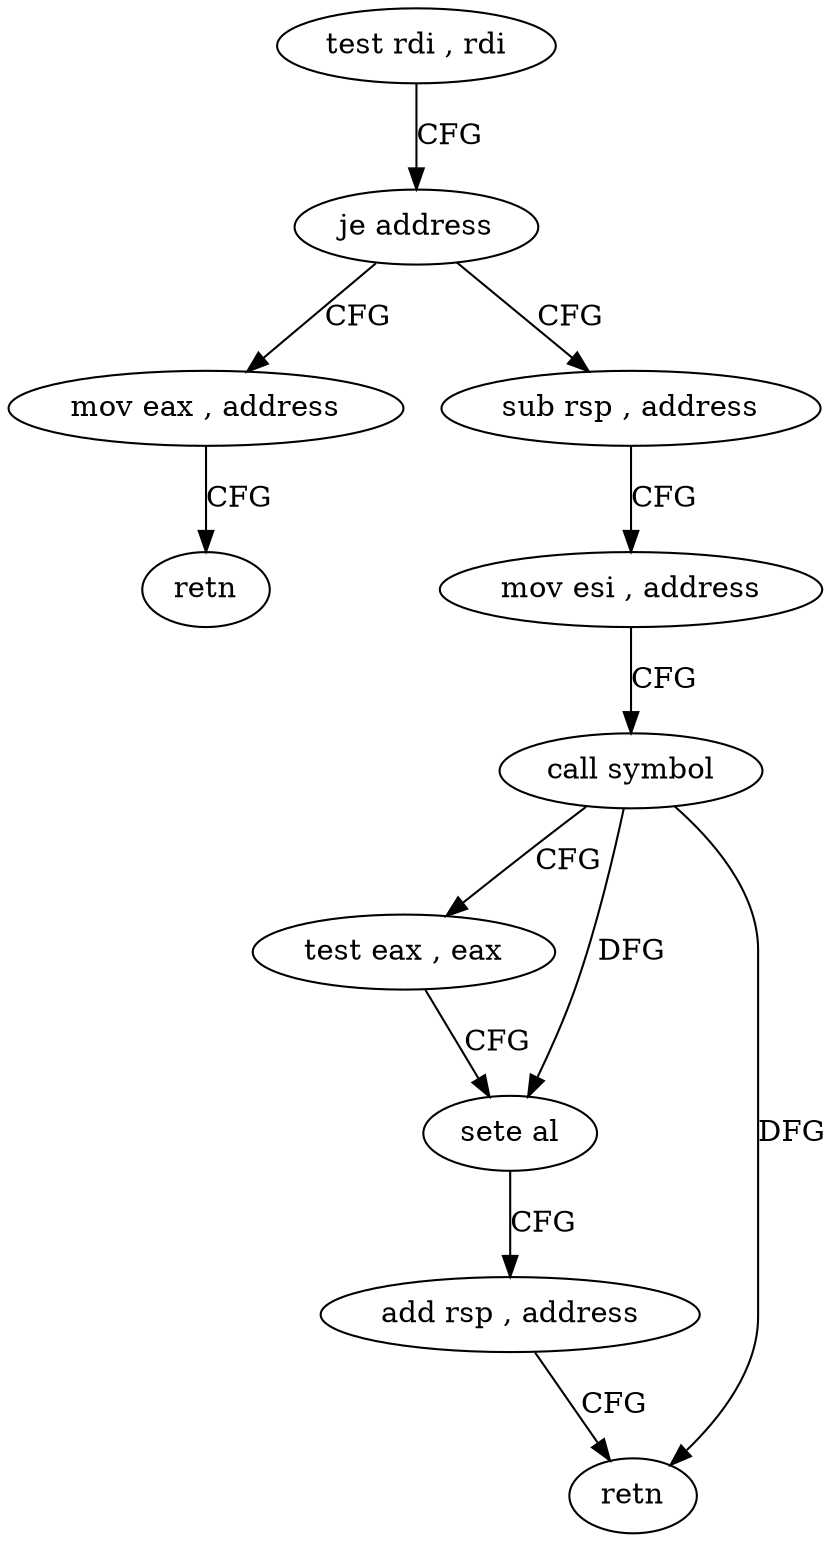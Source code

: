 digraph "func" {
"4215088" [label = "test rdi , rdi" ]
"4215091" [label = "je address" ]
"4215120" [label = "mov eax , address" ]
"4215093" [label = "sub rsp , address" ]
"4215125" [label = "retn" ]
"4215097" [label = "mov esi , address" ]
"4215102" [label = "call symbol" ]
"4215107" [label = "test eax , eax" ]
"4215109" [label = "sete al" ]
"4215112" [label = "add rsp , address" ]
"4215116" [label = "retn" ]
"4215088" -> "4215091" [ label = "CFG" ]
"4215091" -> "4215120" [ label = "CFG" ]
"4215091" -> "4215093" [ label = "CFG" ]
"4215120" -> "4215125" [ label = "CFG" ]
"4215093" -> "4215097" [ label = "CFG" ]
"4215097" -> "4215102" [ label = "CFG" ]
"4215102" -> "4215107" [ label = "CFG" ]
"4215102" -> "4215109" [ label = "DFG" ]
"4215102" -> "4215116" [ label = "DFG" ]
"4215107" -> "4215109" [ label = "CFG" ]
"4215109" -> "4215112" [ label = "CFG" ]
"4215112" -> "4215116" [ label = "CFG" ]
}
